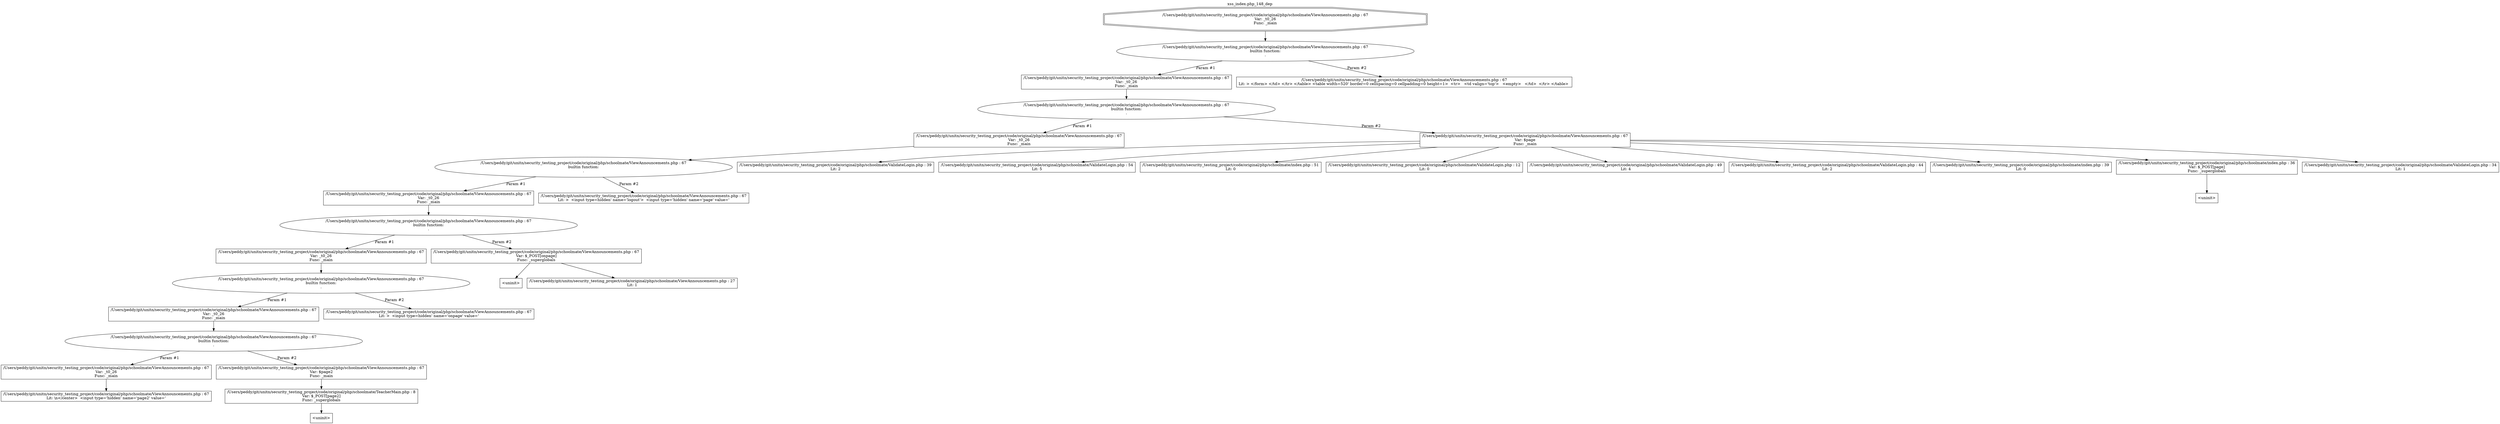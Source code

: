 digraph cfg {
  label="xss_index.php_148_dep";
  labelloc=t;
  n1 [shape=doubleoctagon, label="/Users/peddy/git/unitn/security_testing_project/code/original/php/schoolmate/ViewAnnouncements.php : 67\nVar: _t0_26\nFunc: _main\n"];
  n2 [shape=ellipse, label="/Users/peddy/git/unitn/security_testing_project/code/original/php/schoolmate/ViewAnnouncements.php : 67\nbuiltin function:\n.\n"];
  n3 [shape=box, label="/Users/peddy/git/unitn/security_testing_project/code/original/php/schoolmate/ViewAnnouncements.php : 67\nVar: _t0_26\nFunc: _main\n"];
  n4 [shape=ellipse, label="/Users/peddy/git/unitn/security_testing_project/code/original/php/schoolmate/ViewAnnouncements.php : 67\nbuiltin function:\n.\n"];
  n5 [shape=box, label="/Users/peddy/git/unitn/security_testing_project/code/original/php/schoolmate/ViewAnnouncements.php : 67\nVar: _t0_26\nFunc: _main\n"];
  n6 [shape=ellipse, label="/Users/peddy/git/unitn/security_testing_project/code/original/php/schoolmate/ViewAnnouncements.php : 67\nbuiltin function:\n.\n"];
  n7 [shape=box, label="/Users/peddy/git/unitn/security_testing_project/code/original/php/schoolmate/ViewAnnouncements.php : 67\nVar: _t0_26\nFunc: _main\n"];
  n8 [shape=ellipse, label="/Users/peddy/git/unitn/security_testing_project/code/original/php/schoolmate/ViewAnnouncements.php : 67\nbuiltin function:\n.\n"];
  n9 [shape=box, label="/Users/peddy/git/unitn/security_testing_project/code/original/php/schoolmate/ViewAnnouncements.php : 67\nVar: _t0_26\nFunc: _main\n"];
  n10 [shape=ellipse, label="/Users/peddy/git/unitn/security_testing_project/code/original/php/schoolmate/ViewAnnouncements.php : 67\nbuiltin function:\n.\n"];
  n11 [shape=box, label="/Users/peddy/git/unitn/security_testing_project/code/original/php/schoolmate/ViewAnnouncements.php : 67\nVar: _t0_26\nFunc: _main\n"];
  n12 [shape=ellipse, label="/Users/peddy/git/unitn/security_testing_project/code/original/php/schoolmate/ViewAnnouncements.php : 67\nbuiltin function:\n.\n"];
  n13 [shape=box, label="/Users/peddy/git/unitn/security_testing_project/code/original/php/schoolmate/ViewAnnouncements.php : 67\nVar: _t0_26\nFunc: _main\n"];
  n14 [shape=box, label="/Users/peddy/git/unitn/security_testing_project/code/original/php/schoolmate/ViewAnnouncements.php : 67\nLit: \\n</center>  <input type='hidden' name='page2' value='\n"];
  n15 [shape=box, label="/Users/peddy/git/unitn/security_testing_project/code/original/php/schoolmate/ViewAnnouncements.php : 67\nVar: $page2\nFunc: _main\n"];
  n16 [shape=box, label="/Users/peddy/git/unitn/security_testing_project/code/original/php/schoolmate/TeacherMain.php : 8\nVar: $_POST[page2]\nFunc: _superglobals\n"];
  n17 [shape=box, label="<uninit>"];
  n18 [shape=box, label="/Users/peddy/git/unitn/security_testing_project/code/original/php/schoolmate/ViewAnnouncements.php : 67\nLit: >  <input type=hidden' name='onpage' value='\n"];
  n19 [shape=box, label="/Users/peddy/git/unitn/security_testing_project/code/original/php/schoolmate/ViewAnnouncements.php : 67\nVar: $_POST[onpage]\nFunc: _superglobals\n"];
  n20 [shape=box, label="<uninit>"];
  n21 [shape=box, label="/Users/peddy/git/unitn/security_testing_project/code/original/php/schoolmate/ViewAnnouncements.php : 27\nLit: 1\n"];
  n22 [shape=box, label="/Users/peddy/git/unitn/security_testing_project/code/original/php/schoolmate/ViewAnnouncements.php : 67\nLit: >  <input type=hidden' name='logout'>  <input type='hidden' name='page' value='\n"];
  n23 [shape=box, label="/Users/peddy/git/unitn/security_testing_project/code/original/php/schoolmate/ViewAnnouncements.php : 67\nVar: $page\nFunc: _main\n"];
  n24 [shape=box, label="/Users/peddy/git/unitn/security_testing_project/code/original/php/schoolmate/ValidateLogin.php : 39\nLit: 2\n"];
  n25 [shape=box, label="/Users/peddy/git/unitn/security_testing_project/code/original/php/schoolmate/ValidateLogin.php : 54\nLit: 5\n"];
  n26 [shape=box, label="/Users/peddy/git/unitn/security_testing_project/code/original/php/schoolmate/index.php : 51\nLit: 0\n"];
  n27 [shape=box, label="/Users/peddy/git/unitn/security_testing_project/code/original/php/schoolmate/ValidateLogin.php : 12\nLit: 0\n"];
  n28 [shape=box, label="/Users/peddy/git/unitn/security_testing_project/code/original/php/schoolmate/ValidateLogin.php : 49\nLit: 4\n"];
  n29 [shape=box, label="/Users/peddy/git/unitn/security_testing_project/code/original/php/schoolmate/ValidateLogin.php : 44\nLit: 2\n"];
  n30 [shape=box, label="/Users/peddy/git/unitn/security_testing_project/code/original/php/schoolmate/index.php : 39\nLit: 0\n"];
  n31 [shape=box, label="/Users/peddy/git/unitn/security_testing_project/code/original/php/schoolmate/index.php : 36\nVar: $_POST[page]\nFunc: _superglobals\n"];
  n32 [shape=box, label="<uninit>"];
  n33 [shape=box, label="/Users/peddy/git/unitn/security_testing_project/code/original/php/schoolmate/ValidateLogin.php : 34\nLit: 1\n"];
  n34 [shape=box, label="/Users/peddy/git/unitn/security_testing_project/code/original/php/schoolmate/ViewAnnouncements.php : 67\nLit: > </form> </td> </tr> </table> <table width=520' border=0 cellspacing=0 cellpadding=0 height=1>  <tr>   <td valign='top'>   <empty>   </td>  </tr> </table> \n"];
  n1 -> n2;
  n3 -> n4;
  n5 -> n6;
  n7 -> n8;
  n9 -> n10;
  n11 -> n12;
  n13 -> n14;
  n12 -> n13[label="Param #1"];
  n12 -> n15[label="Param #2"];
  n16 -> n17;
  n15 -> n16;
  n10 -> n11[label="Param #1"];
  n10 -> n18[label="Param #2"];
  n8 -> n9[label="Param #1"];
  n8 -> n19[label="Param #2"];
  n19 -> n20;
  n19 -> n21;
  n6 -> n7[label="Param #1"];
  n6 -> n22[label="Param #2"];
  n4 -> n5[label="Param #1"];
  n4 -> n23[label="Param #2"];
  n23 -> n24;
  n23 -> n25;
  n23 -> n26;
  n23 -> n27;
  n23 -> n28;
  n23 -> n29;
  n23 -> n30;
  n23 -> n31;
  n23 -> n33;
  n31 -> n32;
  n2 -> n3[label="Param #1"];
  n2 -> n34[label="Param #2"];
}
